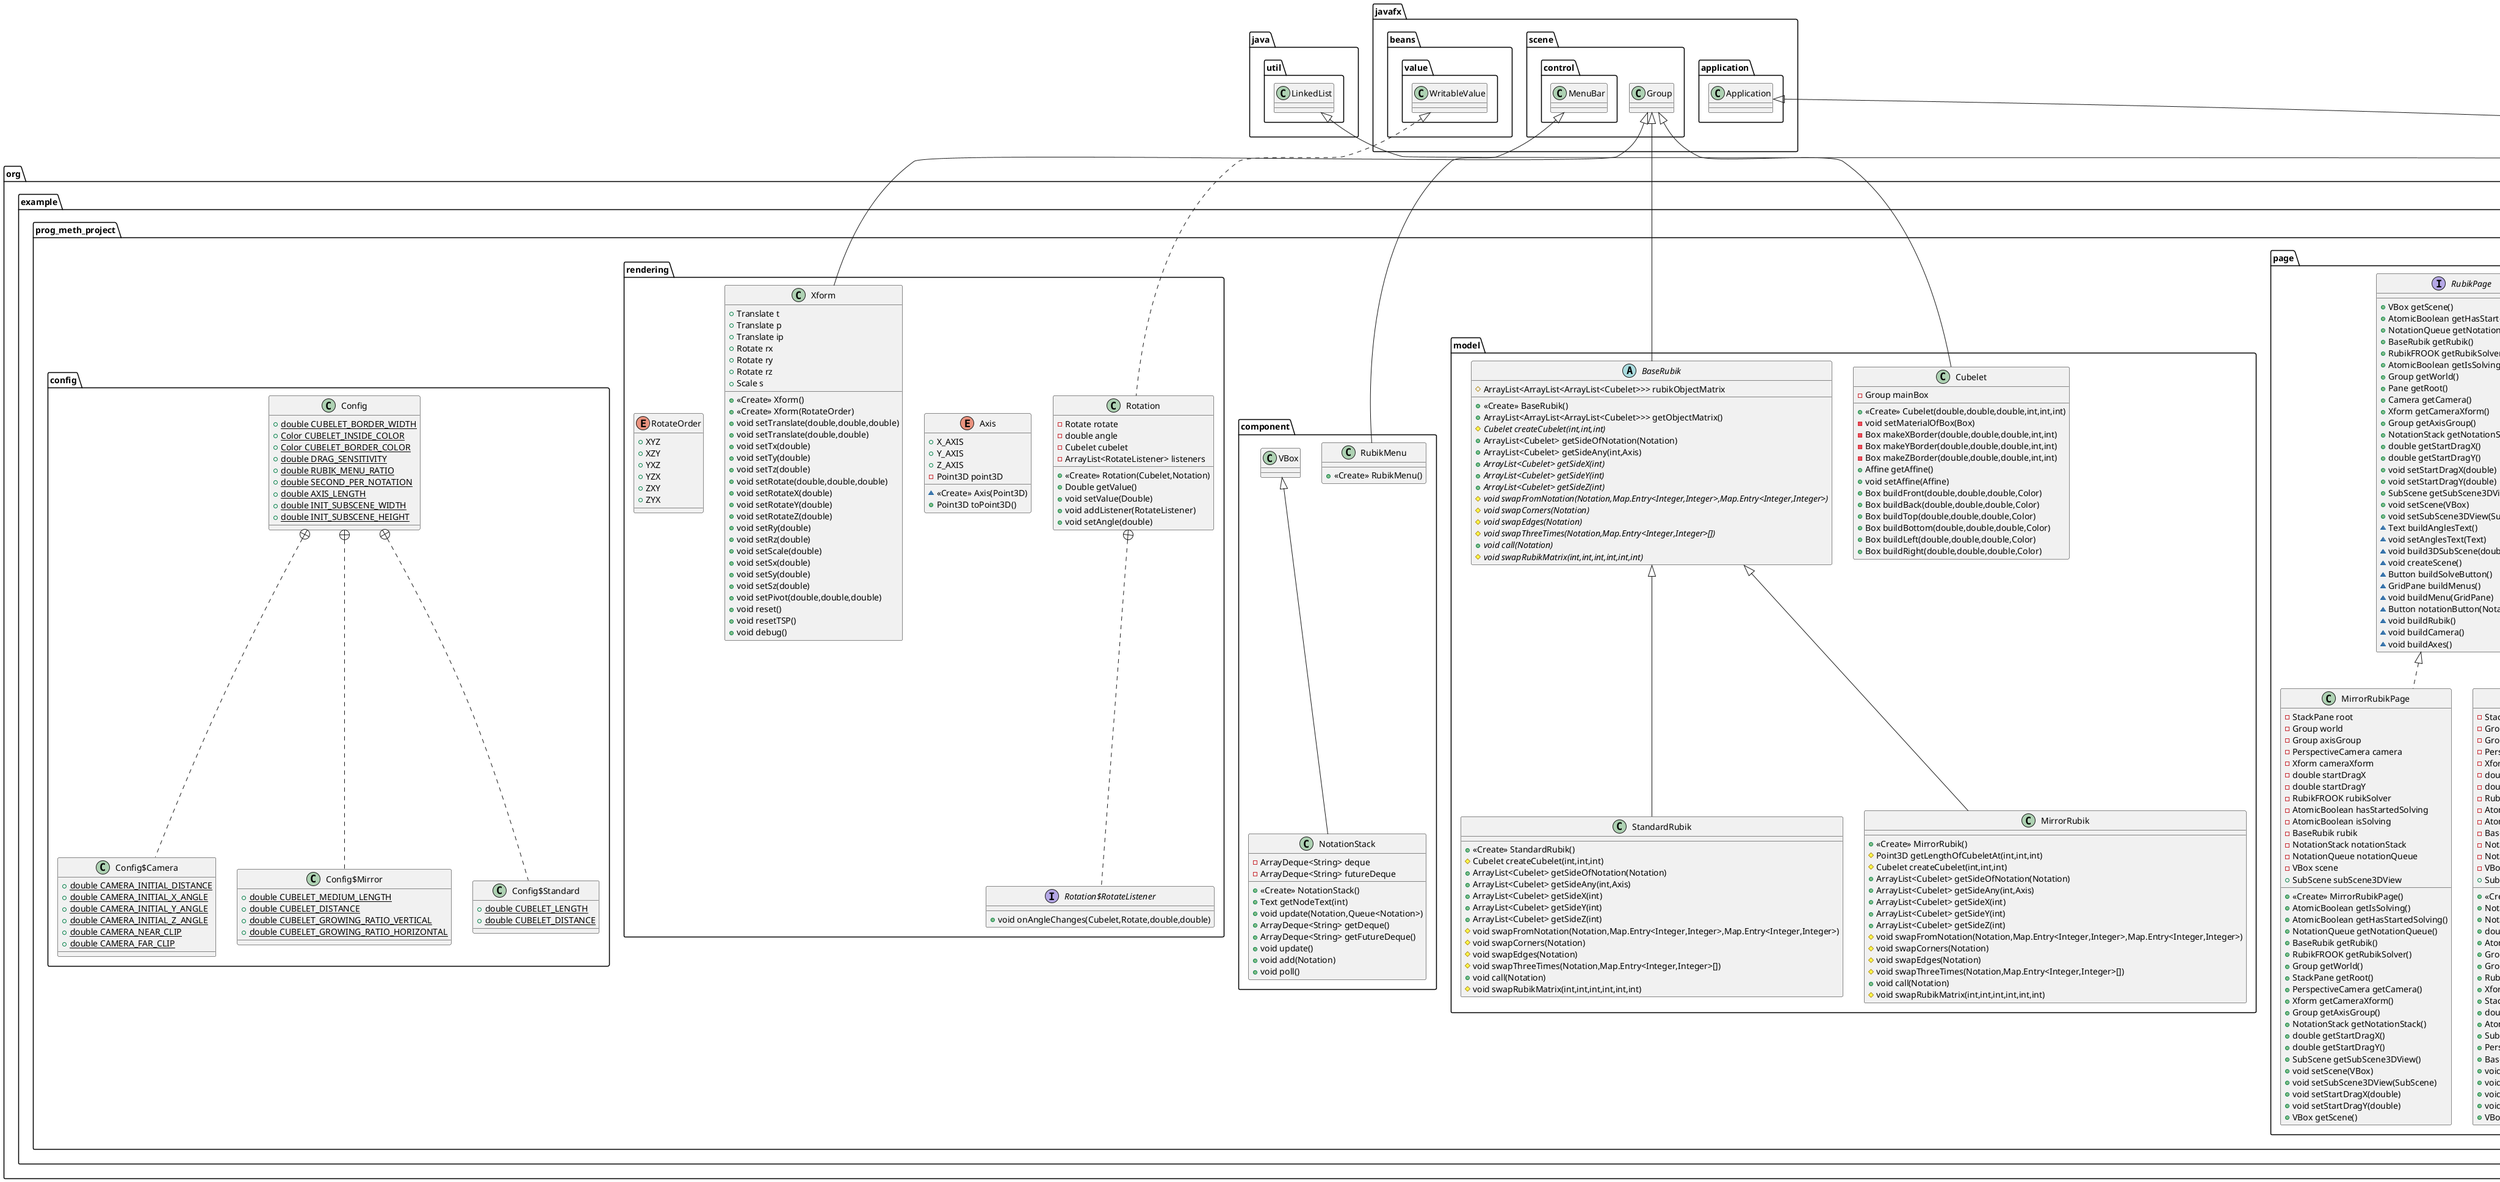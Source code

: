 @startuml
class org.example.prog_meth_project.application.NotationQueue {
- NotationStack notationStack
+ <<Create>> NotationQueue(NotationStack)
+ void setNotationStack(NotationStack)
+ boolean add(Notation)
+ Notation poll()
}


class org.example.prog_meth_project.page.MirrorRubikPage {
- StackPane root
- Group world
- Group axisGroup
- PerspectiveCamera camera
- Xform cameraXform
- double startDragX
- double startDragY
- RubikFROOK rubikSolver
- AtomicBoolean hasStartedSolving
- AtomicBoolean isSolving
- BaseRubik rubik
- NotationStack notationStack
- NotationQueue notationQueue
- VBox scene
+ SubScene subScene3DView
+ <<Create>> MirrorRubikPage()
+ AtomicBoolean getIsSolving()
+ AtomicBoolean getHasStartedSolving()
+ NotationQueue getNotationQueue()
+ BaseRubik getRubik()
+ RubikFROOK getRubikSolver()
+ Group getWorld()
+ StackPane getRoot()
+ PerspectiveCamera getCamera()
+ Xform getCameraXform()
+ Group getAxisGroup()
+ NotationStack getNotationStack()
+ double getStartDragX()
+ double getStartDragY()
+ SubScene getSubScene3DView()
+ void setScene(VBox)
+ void setSubScene3DView(SubScene)
+ void setStartDragX(double)
+ void setStartDragY(double)
+ VBox getScene()
}


class org.example.prog_meth_project.model.Cubelet {
- Group mainBox
+ <<Create>> Cubelet(double,double,double,int,int,int)
- void setMaterialOfBox(Box)
- Box makeXBorder(double,double,double,int,int)
- Box makeYBorder(double,double,double,int,int)
- Box makeZBorder(double,double,double,int,int)
+ Affine getAffine()
+ void setAffine(Affine)
+ Box buildFront(double,double,double,Color)
+ Box buildBack(double,double,double,Color)
+ Box buildTop(double,double,double,Color)
+ Box buildBottom(double,double,double,Color)
+ Box buildLeft(double,double,double,Color)
+ Box buildRight(double,double,double,Color)
}


class org.example.prog_meth_project.component.NotationStack {
- ArrayDeque<String> deque
- ArrayDeque<String> futureDeque
+ <<Create>> NotationStack()
+ Text getNodeText(int)
+ void update(Notation,Queue<Notation>)
+ ArrayDeque<String> getDeque()
+ ArrayDeque<String> getFutureDeque()
+ void update()
+ void add(Notation)
+ void poll()
}


class org.example.prog_meth_project.rendering.Rotation {
- Rotate rotate
- double angle
- Cubelet cubelet
- ArrayList<RotateListener> listeners
+ <<Create>> Rotation(Cubelet,Notation)
+ Double getValue()
+ void setValue(Double)
+ void addListener(RotateListener)
+ void setAngle(double)
}


interface org.example.prog_meth_project.rendering.Rotation$RotateListener {
+ void onAngleChanges(Cubelet,Rotate,double,double)
}

class org.example.prog_meth_project.config.Config {
+ {static} double CUBELET_BORDER_WIDTH
+ {static} Color CUBELET_INSIDE_COLOR
+ {static} Color CUBELET_BORDER_COLOR
+ {static} double DRAG_SENSITIVITY
+ {static} double RUBIK_MENU_RATIO
+ {static} double SECOND_PER_NOTATION
+ {static} double AXIS_LENGTH
+ {static} double INIT_SUBSCENE_WIDTH
+ {static} double INIT_SUBSCENE_HEIGHT
}

class org.example.prog_meth_project.config.Config$Mirror {
+ {static} double CUBELET_MEDIUM_LENGTH
+ {static} double CUBELET_DISTANCE
+ {static} double CUBELET_GROWING_RATIO_VERTICAL
+ {static} double CUBELET_GROWING_RATIO_HORIZONTAL
}

class org.example.prog_meth_project.config.Config$Standard {
+ {static} double CUBELET_LENGTH
+ {static} double CUBELET_DISTANCE
}

class org.example.prog_meth_project.config.Config$Camera {
+ {static} double CAMERA_INITIAL_DISTANCE
+ {static} double CAMERA_INITIAL_X_ANGLE
+ {static} double CAMERA_INITIAL_Y_ANGLE
+ {static} double CAMERA_INITIAL_Z_ANGLE
+ {static} double CAMERA_NEAR_CLIP
+ {static} double CAMERA_FAR_CLIP
}

enum org.example.prog_meth_project.rendering.Axis {
+  X_AXIS
+  Y_AXIS
+  Z_AXIS
- Point3D point3D
~ <<Create>> Axis(Point3D)
+ Point3D toPoint3D()
}


class org.example.prog_meth_project.page.StandardRubikPage {
- StackPane root
- Group world
- Group axisGroup
- PerspectiveCamera camera
- Xform cameraXform
- double startDragX
- double startDragY
- RubikFROOK rubikSolver
- AtomicBoolean hasStartedSolving
- AtomicBoolean isSolving
- BaseRubik rubik
- NotationStack notationStack
- NotationQueue notationQueue
- VBox scene
+ SubScene subScene3DView
+ <<Create>> StandardRubikPage()
+ NotationStack getNotationStack()
+ NotationQueue getNotationQueue()
+ double getStartDragX()
+ AtomicBoolean getIsSolving()
+ Group getWorld()
+ Group getAxisGroup()
+ RubikFROOK getRubikSolver()
+ Xform getCameraXform()
+ StackPane getRoot()
+ double getStartDragY()
+ AtomicBoolean getHasStartedSolving()
+ SubScene getSubScene3DView()
+ PerspectiveCamera getCamera()
+ BaseRubik getRubik()
+ void setScene(VBox)
+ void setStartDragY(double)
+ void setStartDragX(double)
+ void setSubScene3DView(SubScene)
+ VBox getScene()
}


interface org.example.prog_meth_project.page.RubikPage {
+ VBox getScene()
+ AtomicBoolean getHasStartedSolving()
+ NotationQueue getNotationQueue()
+ BaseRubik getRubik()
+ RubikFROOK getRubikSolver()
+ AtomicBoolean getIsSolving()
+ Group getWorld()
+ Pane getRoot()
+ Camera getCamera()
+ Xform getCameraXform()
+ Group getAxisGroup()
+ NotationStack getNotationStack()
+ double getStartDragX()
+ double getStartDragY()
+ void setStartDragX(double)
+ void setStartDragY(double)
+ SubScene getSubScene3DView()
+ void setScene(VBox)
+ void setSubScene3DView(SubScene)
~ Text buildAnglesText()
~ void setAnglesText(Text)
~ void build3DSubScene(double,double)
~ void createScene()
~ Button buildSolveButton()
~ GridPane buildMenus()
~ void buildMenu(GridPane)
~ Button notationButton(Notation)
~ void buildRubik()
~ void buildCamera()
~ void buildAxes()
}

class org.example.prog_meth_project.application.Main {
+ SubScene currentScene
+ TabPane root
+ StandardRubikPage standardRubikPage
+ MirrorRubikPage mirrorRubikPage
+ void bindSubSceneSize(RubikPage)
+ void start(Stage)
+ {static} void main(String[])
}


class org.example.prog_meth_project.component.RubikMenu {
+ <<Create>> RubikMenu()
}

class org.example.prog_meth_project.model.StandardRubik {
+ <<Create>> StandardRubik()
# Cubelet createCubelet(int,int,int)
+ ArrayList<Cubelet> getSideOfNotation(Notation)
+ ArrayList<Cubelet> getSideAny(int,Axis)
+ ArrayList<Cubelet> getSideX(int)
+ ArrayList<Cubelet> getSideY(int)
+ ArrayList<Cubelet> getSideZ(int)
# void swapFromNotation(Notation,Map.Entry<Integer,Integer>,Map.Entry<Integer,Integer>)
# void swapCorners(Notation)
# void swapEdges(Notation)
# void swapThreeTimes(Notation,Map.Entry<Integer,Integer>[])
+ void call(Notation)
# void swapRubikMatrix(int,int,int,int,int,int)
}

enum org.example.prog_meth_project.application.Notation {
+  R
+  R_
+  L
+  L_
+  F
+  F_
+  B
+  B_
+  U
+  U_
+  D
+  D_
+ boolean isInverted
+ Axis axis
+ int direction
~ <<Create>> Notation(boolean,Axis,int)
+ String toPrettyString()
+ {static} Notation stringToNotation(String)
+ int rotatingDirection()
}


class org.example.prog_meth_project.rendering.Xform {
+ Translate t
+ Translate p
+ Translate ip
+ Rotate rx
+ Rotate ry
+ Rotate rz
+ Scale s
+ <<Create>> Xform()
+ <<Create>> Xform(RotateOrder)
+ void setTranslate(double,double,double)
+ void setTranslate(double,double)
+ void setTx(double)
+ void setTy(double)
+ void setTz(double)
+ void setRotate(double,double,double)
+ void setRotateX(double)
+ void setRotateY(double)
+ void setRotateZ(double)
+ void setRy(double)
+ void setRz(double)
+ void setScale(double)
+ void setSx(double)
+ void setSy(double)
+ void setSz(double)
+ void setPivot(double,double,double)
+ void reset()
+ void resetTSP()
+ void debug()
}


enum org.example.prog_meth_project.rendering.RotateOrder {
+  XYZ
+  XZY
+  YXZ
+  YZX
+  ZXY
+  ZYX
}

class org.example.prog_meth_project.application.RubikAnimationThread {
- {static} boolean isPTRunning
- ParallelTransition pt
- NotationQueue notationQueue
- AtomicBoolean isSolving
- AtomicBoolean startSolving
- RubikFROOK rubikFROOK
- BaseRubik rubik
+ <<Create>> RubikAnimationThread(NotationQueue,AtomicBoolean,AtomicBoolean,RubikFROOK,BaseRubik)
+ void run()
- {static} Timeline buildCubeletTimeline(Cubelet,Notation)
- void callNotation(Notation)
}


abstract class org.example.prog_meth_project.model.BaseRubik {
# ArrayList<ArrayList<ArrayList<Cubelet>>> rubikObjectMatrix
+ <<Create>> BaseRubik()
+ ArrayList<ArrayList<ArrayList<Cubelet>>> getObjectMatrix()
# {abstract}Cubelet createCubelet(int,int,int)
+ ArrayList<Cubelet> getSideOfNotation(Notation)
+ ArrayList<Cubelet> getSideAny(int,Axis)
+ {abstract}ArrayList<Cubelet> getSideX(int)
+ {abstract}ArrayList<Cubelet> getSideY(int)
+ {abstract}ArrayList<Cubelet> getSideZ(int)
# {abstract}void swapFromNotation(Notation,Map.Entry<Integer,Integer>,Map.Entry<Integer,Integer>)
# {abstract}void swapCorners(Notation)
# {abstract}void swapEdges(Notation)
# {abstract}void swapThreeTimes(Notation,Map.Entry<Integer,Integer>[])
+ {abstract}void call(Notation)
# {abstract}void swapRubikMatrix(int,int,int,int,int,int)
}


class org.example.prog_meth_project.model.MirrorRubik {
+ <<Create>> MirrorRubik()
# Point3D getLengthOfCubeletAt(int,int,int)
# Cubelet createCubelet(int,int,int)
+ ArrayList<Cubelet> getSideOfNotation(Notation)
+ ArrayList<Cubelet> getSideAny(int,Axis)
+ ArrayList<Cubelet> getSideX(int)
+ ArrayList<Cubelet> getSideY(int)
+ ArrayList<Cubelet> getSideZ(int)
# void swapFromNotation(Notation,Map.Entry<Integer,Integer>,Map.Entry<Integer,Integer>)
# void swapCorners(Notation)
# void swapEdges(Notation)
# void swapThreeTimes(Notation,Map.Entry<Integer,Integer>[])
+ void call(Notation)
# void swapRubikMatrix(int,int,int,int,int,int)
}



java.util.LinkedList <|-- org.example.prog_meth_project.application.NotationQueue
org.example.prog_meth_project.page.RubikPage <|.. org.example.prog_meth_project.page.MirrorRubikPage
javafx.scene.Group <|-- org.example.prog_meth_project.model.Cubelet
org.example.prog_meth_project.component.VBox <|-- org.example.prog_meth_project.component.NotationStack
javafx.beans.value.WritableValue <|.. org.example.prog_meth_project.rendering.Rotation
org.example.prog_meth_project.rendering.Rotation +.. org.example.prog_meth_project.rendering.Rotation$RotateListener
org.example.prog_meth_project.config.Config +.. org.example.prog_meth_project.config.Config$Mirror
org.example.prog_meth_project.config.Config +.. org.example.prog_meth_project.config.Config$Standard
org.example.prog_meth_project.config.Config +.. org.example.prog_meth_project.config.Config$Camera
org.example.prog_meth_project.page.RubikPage <|.. org.example.prog_meth_project.page.StandardRubikPage
javafx.application.Application <|-- org.example.prog_meth_project.application.Main
javafx.scene.control.MenuBar <|-- org.example.prog_meth_project.component.RubikMenu
org.example.prog_meth_project.model.BaseRubik <|-- org.example.prog_meth_project.model.StandardRubik
javafx.scene.Group <|-- org.example.prog_meth_project.rendering.Xform
org.example.prog_meth_project.application.Thread <|-- org.example.prog_meth_project.application.RubikAnimationThread
javafx.scene.Group <|-- org.example.prog_meth_project.model.BaseRubik
org.example.prog_meth_project.model.BaseRubik <|-- org.example.prog_meth_project.model.MirrorRubik
@enduml